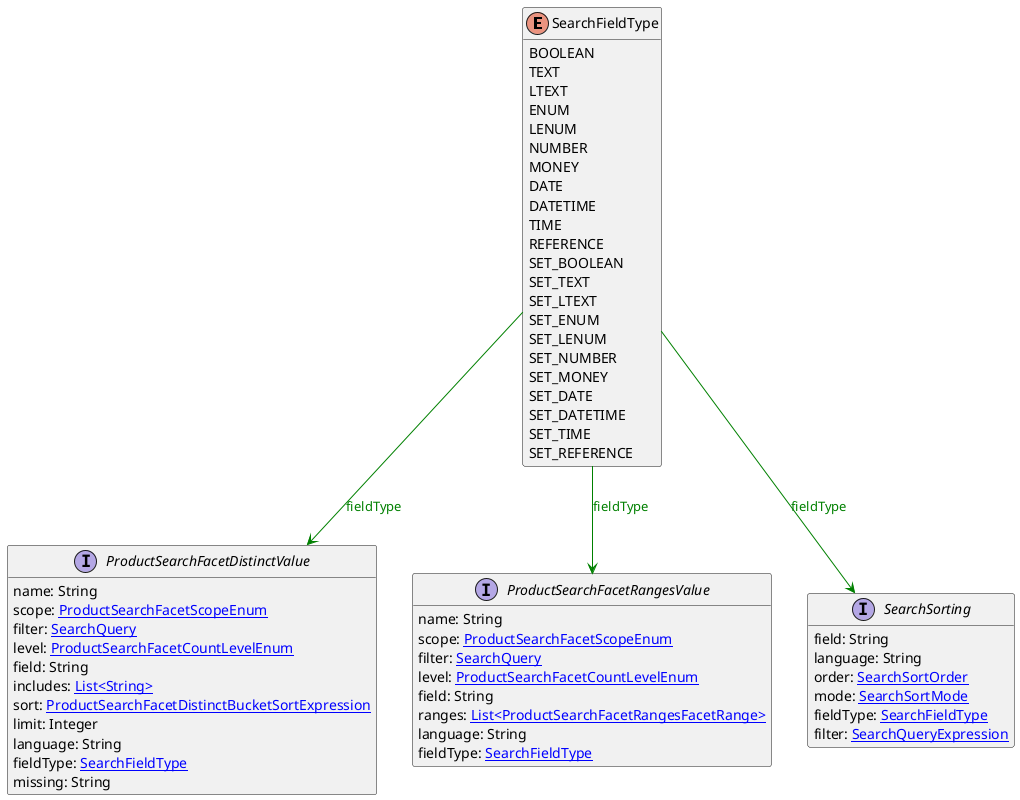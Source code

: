 @startuml

hide methods
enum SearchFieldType {
    BOOLEAN
    TEXT
    LTEXT
    ENUM
    LENUM
    NUMBER
    MONEY
    DATE
    DATETIME
    TIME
    REFERENCE
    SET_BOOLEAN
    SET_TEXT
    SET_LTEXT
    SET_ENUM
    SET_LENUM
    SET_NUMBER
    SET_MONEY
    SET_DATE
    SET_DATETIME
    SET_TIME
    SET_REFERENCE
}
interface ProductSearchFacetDistinctValue [[ProductSearchFacetDistinctValue.svg]]  {
    name: String
    scope: [[ProductSearchFacetScopeEnum.svg ProductSearchFacetScopeEnum]]
    filter: [[SearchQuery.svg SearchQuery]]
    level: [[ProductSearchFacetCountLevelEnum.svg ProductSearchFacetCountLevelEnum]]
    field: String
    includes: [[String.svg List<String>]]
    sort: [[ProductSearchFacetDistinctBucketSortExpression.svg ProductSearchFacetDistinctBucketSortExpression]]
    limit: Integer
    language: String
    fieldType: [[SearchFieldType.svg SearchFieldType]]
    missing: String
}
interface ProductSearchFacetRangesValue [[ProductSearchFacetRangesValue.svg]]  {
    name: String
    scope: [[ProductSearchFacetScopeEnum.svg ProductSearchFacetScopeEnum]]
    filter: [[SearchQuery.svg SearchQuery]]
    level: [[ProductSearchFacetCountLevelEnum.svg ProductSearchFacetCountLevelEnum]]
    field: String
    ranges: [[ProductSearchFacetRangesFacetRange.svg List<ProductSearchFacetRangesFacetRange>]]
    language: String
    fieldType: [[SearchFieldType.svg SearchFieldType]]
}
interface SearchSorting [[SearchSorting.svg]]  {
    field: String
    language: String
    order: [[SearchSortOrder.svg SearchSortOrder]]
    mode: [[SearchSortMode.svg SearchSortMode]]
    fieldType: [[SearchFieldType.svg SearchFieldType]]
    filter: [[SearchQueryExpression.svg SearchQueryExpression]]
}
SearchFieldType --> ProductSearchFacetDistinctValue #green;text:green : "fieldType"
SearchFieldType --> ProductSearchFacetRangesValue #green;text:green : "fieldType"
SearchFieldType --> SearchSorting #green;text:green : "fieldType"
@enduml
